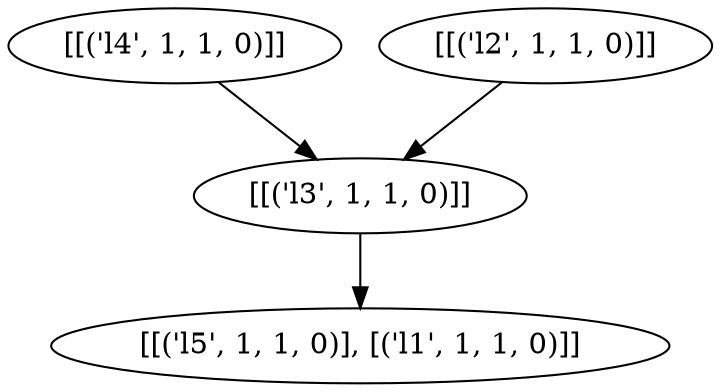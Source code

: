 strict digraph "" {
	node [label="\N"];
	"('l100', 1)"	[label="[[('l4', 1, 1, 0)]]"];
	"('l200', 1)"	[label="[[('l3', 1, 1, 0)]]"];
	"('l100', 1)" -> "('l200', 1)";
	"('l100', 2)"	[label="[[('l2', 1, 1, 0)]]"];
	"('l100', 2)" -> "('l200', 1)";
	"('l200', 2)"	[label="[[('l5', 1, 1, 0)], [('l1', 1, 1, 0)]]"];
	"('l200', 1)" -> "('l200', 2)";
}
